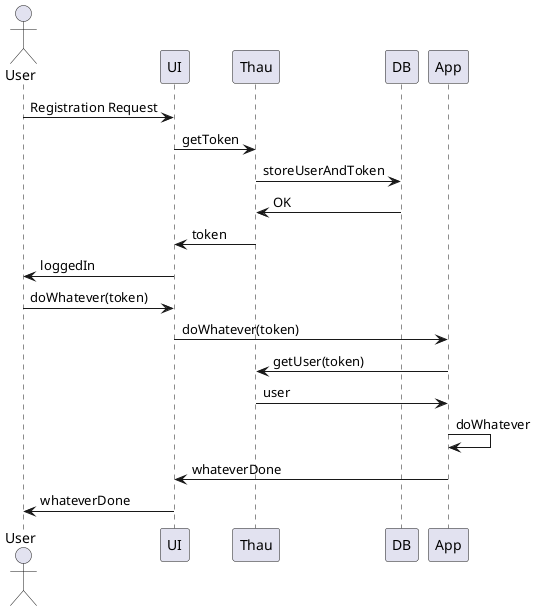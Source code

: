@startuml
actor User
User -> UI: Registration Request
UI -> Thau: getToken
Thau -> DB: storeUserAndToken
DB -> Thau: OK
Thau -> UI: token
UI -> User: loggedIn
User -> UI: doWhatever(token)
UI -> App: doWhatever(token)
App -> Thau: getUser(token)
Thau -> App: user
App -> App: doWhatever
App -> UI: whateverDone
UI -> User: whateverDone

@enduml